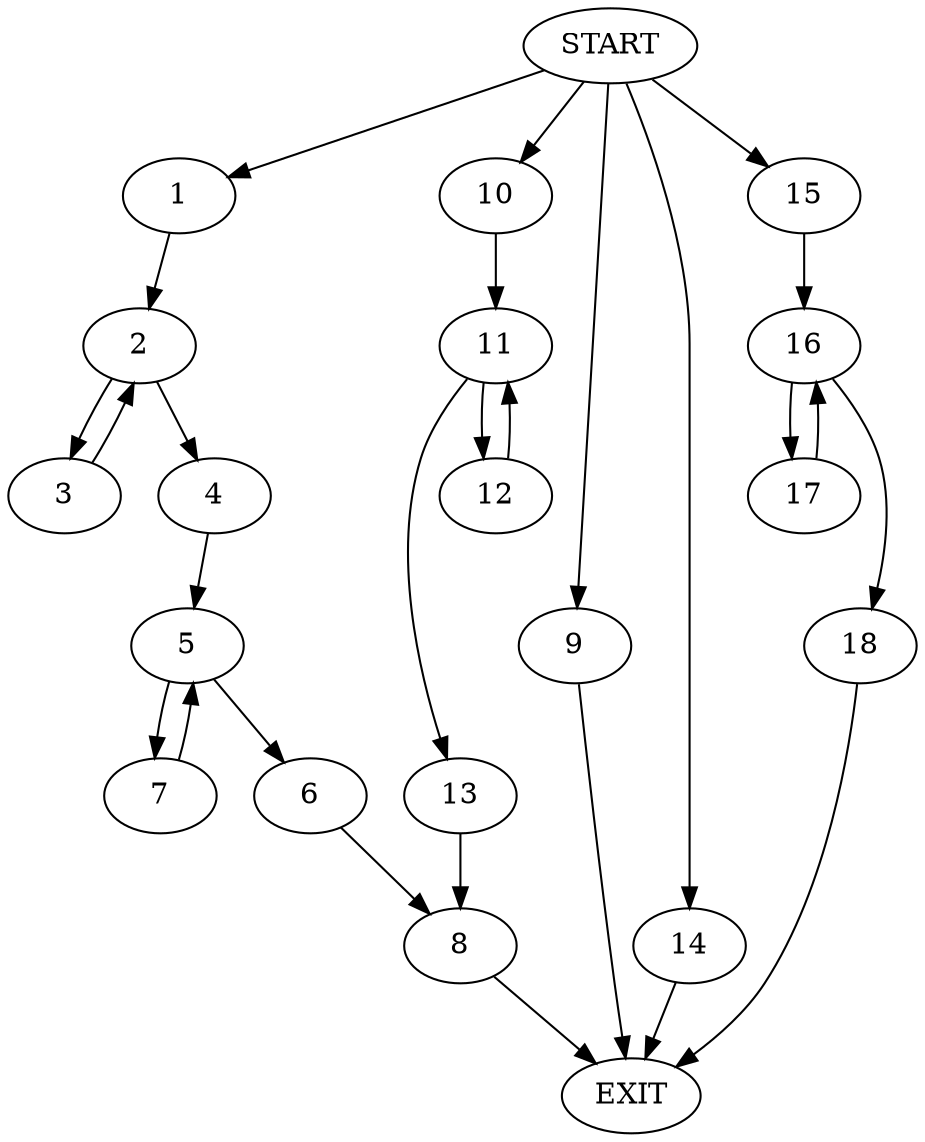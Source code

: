 digraph {
0 [label="START"]
19 [label="EXIT"]
0 -> 1
1 -> 2
2 -> 3
2 -> 4
3 -> 2
4 -> 5
5 -> 6
5 -> 7
7 -> 5
6 -> 8
8 -> 19
0 -> 9
9 -> 19
0 -> 10
10 -> 11
11 -> 12
11 -> 13
12 -> 11
13 -> 8
0 -> 14
14 -> 19
0 -> 15
15 -> 16
16 -> 17
16 -> 18
17 -> 16
18 -> 19
}
